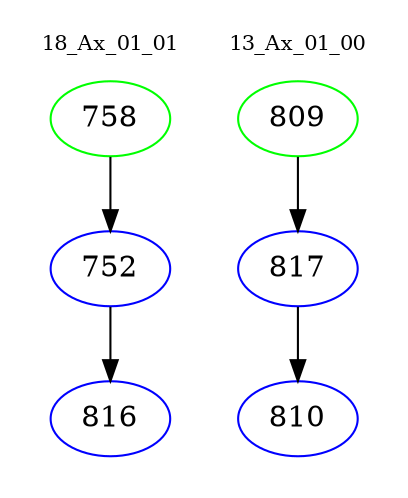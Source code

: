digraph{
subgraph cluster_0 {
color = white
label = "18_Ax_01_01";
fontsize=10;
T0_758 [label="758", color="green"]
T0_758 -> T0_752 [color="black"]
T0_752 [label="752", color="blue"]
T0_752 -> T0_816 [color="black"]
T0_816 [label="816", color="blue"]
}
subgraph cluster_1 {
color = white
label = "13_Ax_01_00";
fontsize=10;
T1_809 [label="809", color="green"]
T1_809 -> T1_817 [color="black"]
T1_817 [label="817", color="blue"]
T1_817 -> T1_810 [color="black"]
T1_810 [label="810", color="blue"]
}
}
